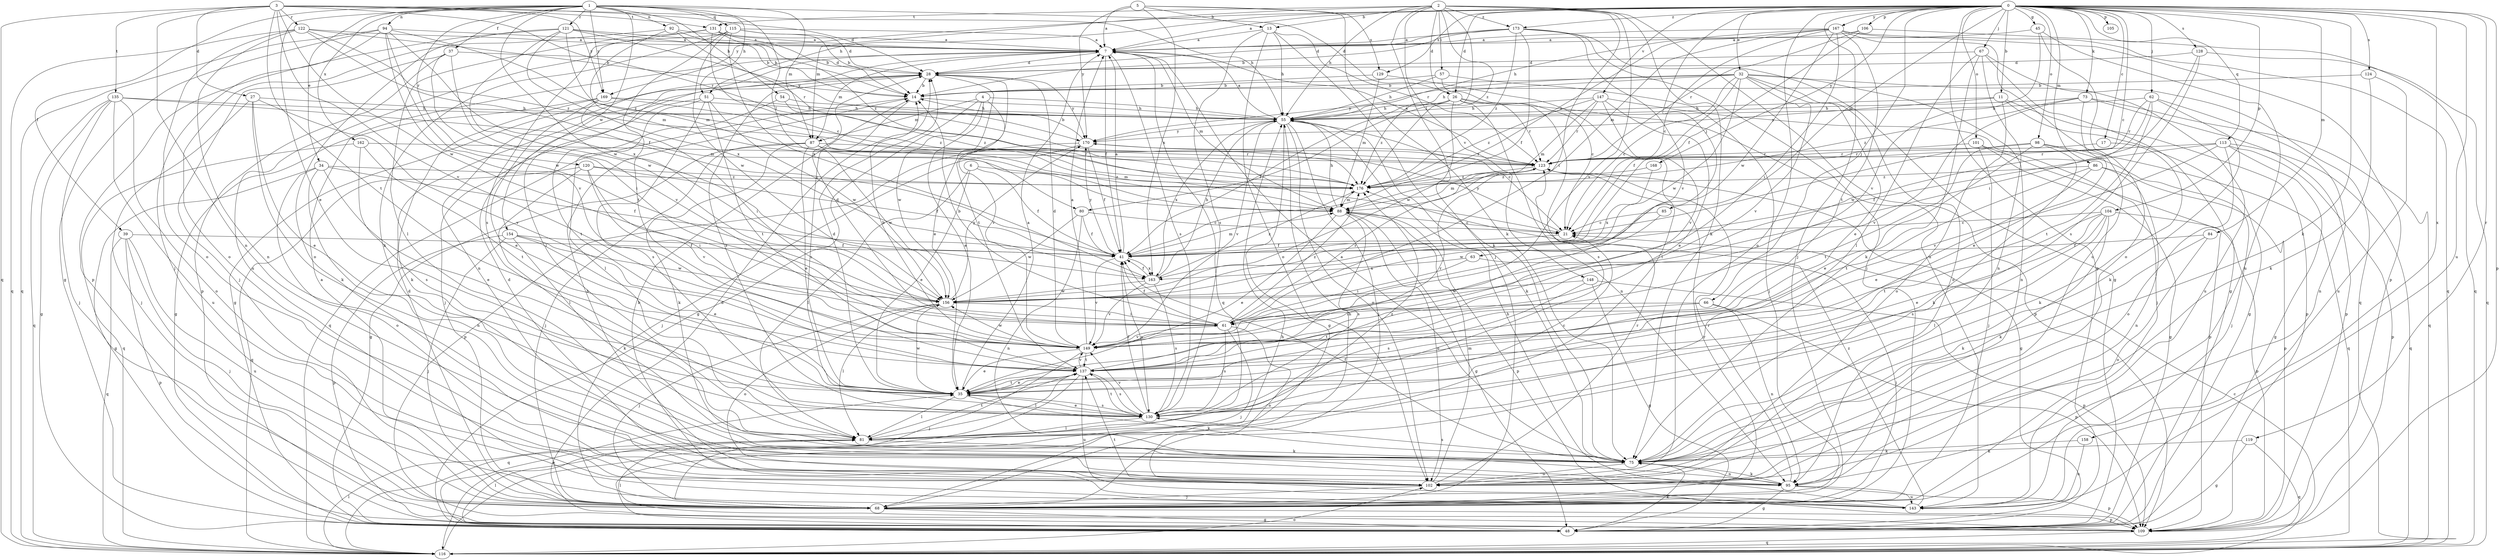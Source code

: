 strict digraph  {
0;
1;
2;
3;
4;
5;
6;
7;
11;
13;
14;
17;
21;
26;
27;
28;
32;
34;
35;
37;
39;
41;
45;
48;
51;
54;
55;
57;
61;
62;
63;
66;
67;
68;
73;
75;
80;
81;
84;
85;
86;
87;
88;
92;
94;
95;
98;
101;
102;
104;
105;
106;
109;
113;
115;
116;
119;
120;
121;
122;
123;
124;
128;
129;
130;
131;
135;
137;
143;
147;
148;
149;
154;
156;
158;
162;
163;
167;
168;
169;
170;
173;
176;
0 -> 7  [label=a];
0 -> 11  [label=b];
0 -> 17  [label=c];
0 -> 21  [label=c];
0 -> 26  [label=d];
0 -> 32  [label=e];
0 -> 45  [label=g];
0 -> 48  [label=g];
0 -> 51  [label=h];
0 -> 62  [label=j];
0 -> 63  [label=j];
0 -> 66  [label=j];
0 -> 67  [label=j];
0 -> 68  [label=j];
0 -> 73  [label=k];
0 -> 75  [label=k];
0 -> 84  [label=m];
0 -> 85  [label=m];
0 -> 86  [label=m];
0 -> 98  [label=o];
0 -> 101  [label=o];
0 -> 102  [label=o];
0 -> 104  [label=p];
0 -> 105  [label=p];
0 -> 106  [label=p];
0 -> 109  [label=p];
0 -> 113  [label=q];
0 -> 119  [label=r];
0 -> 124  [label=s];
0 -> 128  [label=s];
0 -> 129  [label=s];
0 -> 143  [label=u];
0 -> 147  [label=v];
0 -> 158  [label=x];
0 -> 167  [label=y];
0 -> 168  [label=y];
0 -> 169  [label=y];
0 -> 173  [label=z];
1 -> 26  [label=d];
1 -> 34  [label=e];
1 -> 35  [label=e];
1 -> 37  [label=f];
1 -> 39  [label=f];
1 -> 51  [label=h];
1 -> 54  [label=h];
1 -> 80  [label=l];
1 -> 87  [label=m];
1 -> 92  [label=n];
1 -> 94  [label=n];
1 -> 115  [label=q];
1 -> 120  [label=r];
1 -> 121  [label=r];
1 -> 154  [label=w];
1 -> 156  [label=w];
1 -> 162  [label=x];
1 -> 169  [label=y];
2 -> 13  [label=b];
2 -> 26  [label=d];
2 -> 55  [label=h];
2 -> 57  [label=i];
2 -> 61  [label=i];
2 -> 68  [label=j];
2 -> 75  [label=k];
2 -> 80  [label=l];
2 -> 87  [label=m];
2 -> 131  [label=t];
2 -> 143  [label=u];
2 -> 148  [label=v];
2 -> 149  [label=v];
2 -> 173  [label=z];
2 -> 176  [label=z];
3 -> 27  [label=d];
3 -> 28  [label=d];
3 -> 55  [label=h];
3 -> 95  [label=n];
3 -> 116  [label=q];
3 -> 122  [label=r];
3 -> 123  [label=r];
3 -> 131  [label=t];
3 -> 135  [label=t];
3 -> 137  [label=t];
3 -> 149  [label=v];
3 -> 156  [label=w];
3 -> 169  [label=y];
4 -> 35  [label=e];
4 -> 48  [label=g];
4 -> 55  [label=h];
4 -> 87  [label=m];
4 -> 149  [label=v];
4 -> 156  [label=w];
5 -> 7  [label=a];
5 -> 13  [label=b];
5 -> 75  [label=k];
5 -> 129  [label=s];
5 -> 163  [label=x];
5 -> 170  [label=y];
6 -> 35  [label=e];
6 -> 41  [label=f];
6 -> 81  [label=l];
6 -> 176  [label=z];
7 -> 28  [label=d];
7 -> 41  [label=f];
7 -> 81  [label=l];
7 -> 87  [label=m];
7 -> 88  [label=m];
7 -> 95  [label=n];
7 -> 116  [label=q];
7 -> 130  [label=s];
11 -> 48  [label=g];
11 -> 55  [label=h];
11 -> 102  [label=o];
11 -> 109  [label=p];
11 -> 170  [label=y];
13 -> 7  [label=a];
13 -> 55  [label=h];
13 -> 75  [label=k];
13 -> 102  [label=o];
13 -> 123  [label=r];
13 -> 130  [label=s];
14 -> 55  [label=h];
14 -> 116  [label=q];
14 -> 130  [label=s];
17 -> 75  [label=k];
17 -> 123  [label=r];
21 -> 41  [label=f];
21 -> 170  [label=y];
26 -> 41  [label=f];
26 -> 55  [label=h];
26 -> 95  [label=n];
26 -> 109  [label=p];
26 -> 123  [label=r];
26 -> 130  [label=s];
26 -> 156  [label=w];
26 -> 176  [label=z];
27 -> 35  [label=e];
27 -> 55  [label=h];
27 -> 68  [label=j];
27 -> 75  [label=k];
27 -> 149  [label=v];
28 -> 14  [label=b];
28 -> 35  [label=e];
28 -> 48  [label=g];
28 -> 130  [label=s];
28 -> 137  [label=t];
28 -> 170  [label=y];
32 -> 14  [label=b];
32 -> 21  [label=c];
32 -> 35  [label=e];
32 -> 41  [label=f];
32 -> 55  [label=h];
32 -> 95  [label=n];
32 -> 102  [label=o];
32 -> 143  [label=u];
32 -> 149  [label=v];
32 -> 156  [label=w];
32 -> 170  [label=y];
34 -> 35  [label=e];
34 -> 41  [label=f];
34 -> 48  [label=g];
34 -> 95  [label=n];
34 -> 102  [label=o];
34 -> 176  [label=z];
35 -> 7  [label=a];
35 -> 28  [label=d];
35 -> 75  [label=k];
35 -> 81  [label=l];
35 -> 130  [label=s];
35 -> 137  [label=t];
35 -> 156  [label=w];
37 -> 28  [label=d];
37 -> 61  [label=i];
37 -> 68  [label=j];
37 -> 109  [label=p];
37 -> 149  [label=v];
39 -> 41  [label=f];
39 -> 68  [label=j];
39 -> 109  [label=p];
39 -> 116  [label=q];
39 -> 143  [label=u];
41 -> 7  [label=a];
41 -> 88  [label=m];
41 -> 130  [label=s];
41 -> 149  [label=v];
41 -> 163  [label=x];
41 -> 170  [label=y];
45 -> 7  [label=a];
45 -> 102  [label=o];
45 -> 143  [label=u];
45 -> 149  [label=v];
48 -> 35  [label=e];
48 -> 75  [label=k];
48 -> 81  [label=l];
51 -> 55  [label=h];
51 -> 68  [label=j];
51 -> 81  [label=l];
51 -> 130  [label=s];
51 -> 137  [label=t];
51 -> 156  [label=w];
54 -> 55  [label=h];
54 -> 137  [label=t];
54 -> 176  [label=z];
55 -> 7  [label=a];
55 -> 21  [label=c];
55 -> 48  [label=g];
55 -> 68  [label=j];
55 -> 75  [label=k];
55 -> 102  [label=o];
55 -> 149  [label=v];
55 -> 163  [label=x];
55 -> 170  [label=y];
57 -> 14  [label=b];
57 -> 21  [label=c];
57 -> 55  [label=h];
57 -> 68  [label=j];
61 -> 14  [label=b];
61 -> 28  [label=d];
61 -> 41  [label=f];
61 -> 68  [label=j];
61 -> 102  [label=o];
61 -> 123  [label=r];
61 -> 130  [label=s];
61 -> 149  [label=v];
61 -> 176  [label=z];
62 -> 55  [label=h];
62 -> 75  [label=k];
62 -> 95  [label=n];
62 -> 123  [label=r];
62 -> 137  [label=t];
62 -> 156  [label=w];
63 -> 61  [label=i];
63 -> 68  [label=j];
63 -> 163  [label=x];
66 -> 61  [label=i];
66 -> 95  [label=n];
66 -> 109  [label=p];
66 -> 137  [label=t];
67 -> 28  [label=d];
67 -> 48  [label=g];
67 -> 75  [label=k];
67 -> 81  [label=l];
67 -> 95  [label=n];
67 -> 116  [label=q];
68 -> 7  [label=a];
68 -> 28  [label=d];
68 -> 48  [label=g];
68 -> 55  [label=h];
68 -> 109  [label=p];
68 -> 123  [label=r];
73 -> 35  [label=e];
73 -> 55  [label=h];
73 -> 109  [label=p];
73 -> 116  [label=q];
73 -> 149  [label=v];
73 -> 176  [label=z];
75 -> 7  [label=a];
75 -> 41  [label=f];
75 -> 95  [label=n];
75 -> 102  [label=o];
75 -> 130  [label=s];
80 -> 21  [label=c];
80 -> 41  [label=f];
80 -> 95  [label=n];
80 -> 156  [label=w];
81 -> 75  [label=k];
81 -> 137  [label=t];
81 -> 176  [label=z];
84 -> 41  [label=f];
84 -> 75  [label=k];
84 -> 102  [label=o];
85 -> 21  [label=c];
85 -> 156  [label=w];
86 -> 35  [label=e];
86 -> 95  [label=n];
86 -> 109  [label=p];
86 -> 137  [label=t];
86 -> 176  [label=z];
87 -> 35  [label=e];
87 -> 48  [label=g];
87 -> 68  [label=j];
87 -> 75  [label=k];
87 -> 88  [label=m];
87 -> 123  [label=r];
87 -> 156  [label=w];
88 -> 21  [label=c];
88 -> 35  [label=e];
88 -> 48  [label=g];
88 -> 55  [label=h];
88 -> 102  [label=o];
88 -> 109  [label=p];
88 -> 130  [label=s];
92 -> 7  [label=a];
92 -> 14  [label=b];
92 -> 88  [label=m];
92 -> 102  [label=o];
92 -> 123  [label=r];
94 -> 7  [label=a];
94 -> 48  [label=g];
94 -> 68  [label=j];
94 -> 116  [label=q];
94 -> 149  [label=v];
94 -> 156  [label=w];
94 -> 163  [label=x];
94 -> 176  [label=z];
95 -> 48  [label=g];
95 -> 75  [label=k];
95 -> 109  [label=p];
95 -> 123  [label=r];
95 -> 143  [label=u];
98 -> 35  [label=e];
98 -> 68  [label=j];
98 -> 75  [label=k];
98 -> 116  [label=q];
98 -> 123  [label=r];
98 -> 137  [label=t];
101 -> 48  [label=g];
101 -> 68  [label=j];
101 -> 109  [label=p];
101 -> 123  [label=r];
102 -> 14  [label=b];
102 -> 28  [label=d];
102 -> 68  [label=j];
102 -> 88  [label=m];
102 -> 123  [label=r];
104 -> 21  [label=c];
104 -> 35  [label=e];
104 -> 75  [label=k];
104 -> 81  [label=l];
104 -> 109  [label=p];
104 -> 130  [label=s];
104 -> 137  [label=t];
106 -> 7  [label=a];
106 -> 41  [label=f];
106 -> 116  [label=q];
106 -> 123  [label=r];
109 -> 28  [label=d];
109 -> 81  [label=l];
109 -> 116  [label=q];
113 -> 41  [label=f];
113 -> 48  [label=g];
113 -> 102  [label=o];
113 -> 109  [label=p];
113 -> 116  [label=q];
113 -> 123  [label=r];
113 -> 149  [label=v];
115 -> 7  [label=a];
115 -> 14  [label=b];
115 -> 28  [label=d];
115 -> 75  [label=k];
115 -> 137  [label=t];
115 -> 143  [label=u];
115 -> 156  [label=w];
115 -> 163  [label=x];
116 -> 21  [label=c];
116 -> 55  [label=h];
116 -> 81  [label=l];
116 -> 102  [label=o];
119 -> 48  [label=g];
119 -> 75  [label=k];
119 -> 116  [label=q];
120 -> 41  [label=f];
120 -> 61  [label=i];
120 -> 81  [label=l];
120 -> 116  [label=q];
120 -> 149  [label=v];
120 -> 176  [label=z];
121 -> 7  [label=a];
121 -> 14  [label=b];
121 -> 88  [label=m];
121 -> 102  [label=o];
121 -> 109  [label=p];
121 -> 156  [label=w];
121 -> 163  [label=x];
121 -> 170  [label=y];
122 -> 7  [label=a];
122 -> 14  [label=b];
122 -> 41  [label=f];
122 -> 95  [label=n];
122 -> 102  [label=o];
122 -> 116  [label=q];
122 -> 176  [label=z];
123 -> 7  [label=a];
123 -> 48  [label=g];
123 -> 88  [label=m];
123 -> 176  [label=z];
124 -> 14  [label=b];
124 -> 75  [label=k];
124 -> 143  [label=u];
128 -> 28  [label=d];
128 -> 61  [label=i];
128 -> 116  [label=q];
128 -> 130  [label=s];
129 -> 14  [label=b];
129 -> 81  [label=l];
129 -> 88  [label=m];
130 -> 21  [label=c];
130 -> 35  [label=e];
130 -> 41  [label=f];
130 -> 81  [label=l];
130 -> 137  [label=t];
130 -> 149  [label=v];
131 -> 7  [label=a];
131 -> 14  [label=b];
131 -> 21  [label=c];
131 -> 81  [label=l];
131 -> 130  [label=s];
131 -> 176  [label=z];
135 -> 48  [label=g];
135 -> 55  [label=h];
135 -> 68  [label=j];
135 -> 88  [label=m];
135 -> 102  [label=o];
135 -> 116  [label=q];
135 -> 143  [label=u];
137 -> 35  [label=e];
137 -> 81  [label=l];
137 -> 116  [label=q];
137 -> 123  [label=r];
137 -> 130  [label=s];
137 -> 143  [label=u];
137 -> 149  [label=v];
143 -> 14  [label=b];
143 -> 55  [label=h];
143 -> 137  [label=t];
143 -> 176  [label=z];
147 -> 35  [label=e];
147 -> 55  [label=h];
147 -> 68  [label=j];
147 -> 88  [label=m];
147 -> 123  [label=r];
147 -> 149  [label=v];
147 -> 176  [label=z];
148 -> 48  [label=g];
148 -> 109  [label=p];
148 -> 130  [label=s];
148 -> 156  [label=w];
149 -> 7  [label=a];
149 -> 14  [label=b];
149 -> 28  [label=d];
149 -> 35  [label=e];
149 -> 68  [label=j];
149 -> 137  [label=t];
149 -> 156  [label=w];
154 -> 35  [label=e];
154 -> 41  [label=f];
154 -> 68  [label=j];
154 -> 75  [label=k];
154 -> 109  [label=p];
154 -> 156  [label=w];
156 -> 61  [label=i];
156 -> 68  [label=j];
156 -> 81  [label=l];
156 -> 102  [label=o];
156 -> 170  [label=y];
158 -> 75  [label=k];
158 -> 143  [label=u];
162 -> 116  [label=q];
162 -> 123  [label=r];
162 -> 130  [label=s];
162 -> 137  [label=t];
163 -> 41  [label=f];
163 -> 55  [label=h];
163 -> 130  [label=s];
163 -> 149  [label=v];
163 -> 156  [label=w];
163 -> 176  [label=z];
167 -> 7  [label=a];
167 -> 21  [label=c];
167 -> 55  [label=h];
167 -> 61  [label=i];
167 -> 88  [label=m];
167 -> 102  [label=o];
167 -> 109  [label=p];
167 -> 116  [label=q];
167 -> 137  [label=t];
167 -> 156  [label=w];
167 -> 176  [label=z];
168 -> 163  [label=x];
168 -> 176  [label=z];
169 -> 35  [label=e];
169 -> 48  [label=g];
169 -> 55  [label=h];
169 -> 61  [label=i];
169 -> 75  [label=k];
169 -> 176  [label=z];
170 -> 14  [label=b];
170 -> 41  [label=f];
170 -> 68  [label=j];
170 -> 109  [label=p];
170 -> 123  [label=r];
173 -> 7  [label=a];
173 -> 14  [label=b];
173 -> 28  [label=d];
173 -> 41  [label=f];
173 -> 48  [label=g];
173 -> 68  [label=j];
173 -> 149  [label=v];
173 -> 176  [label=z];
176 -> 88  [label=m];
}
